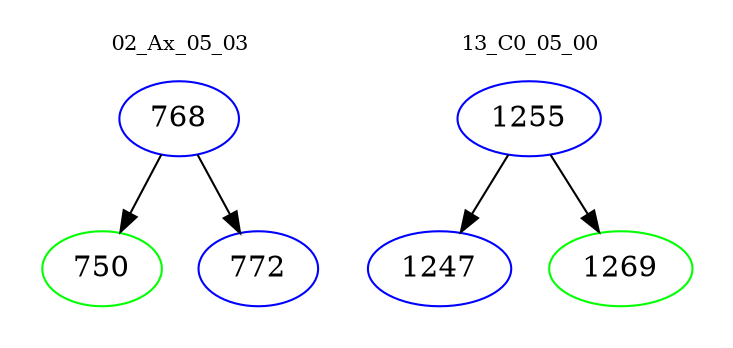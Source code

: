 digraph{
subgraph cluster_0 {
color = white
label = "02_Ax_05_03";
fontsize=10;
T0_768 [label="768", color="blue"]
T0_768 -> T0_750 [color="black"]
T0_750 [label="750", color="green"]
T0_768 -> T0_772 [color="black"]
T0_772 [label="772", color="blue"]
}
subgraph cluster_1 {
color = white
label = "13_C0_05_00";
fontsize=10;
T1_1255 [label="1255", color="blue"]
T1_1255 -> T1_1247 [color="black"]
T1_1247 [label="1247", color="blue"]
T1_1255 -> T1_1269 [color="black"]
T1_1269 [label="1269", color="green"]
}
}
